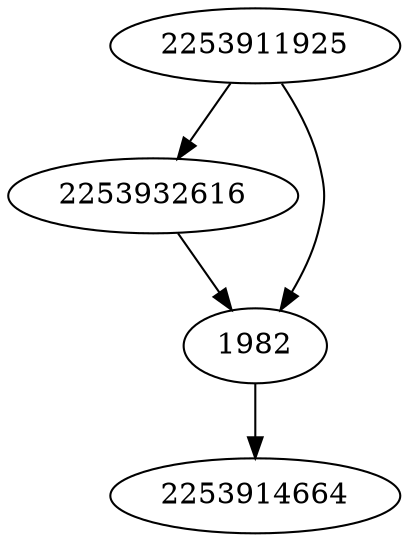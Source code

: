 strict digraph  {
2253932616;
2253914664;
2253911925;
1982;
2253932616 -> 1982;
2253911925 -> 1982;
2253911925 -> 2253932616;
1982 -> 2253914664;
}
